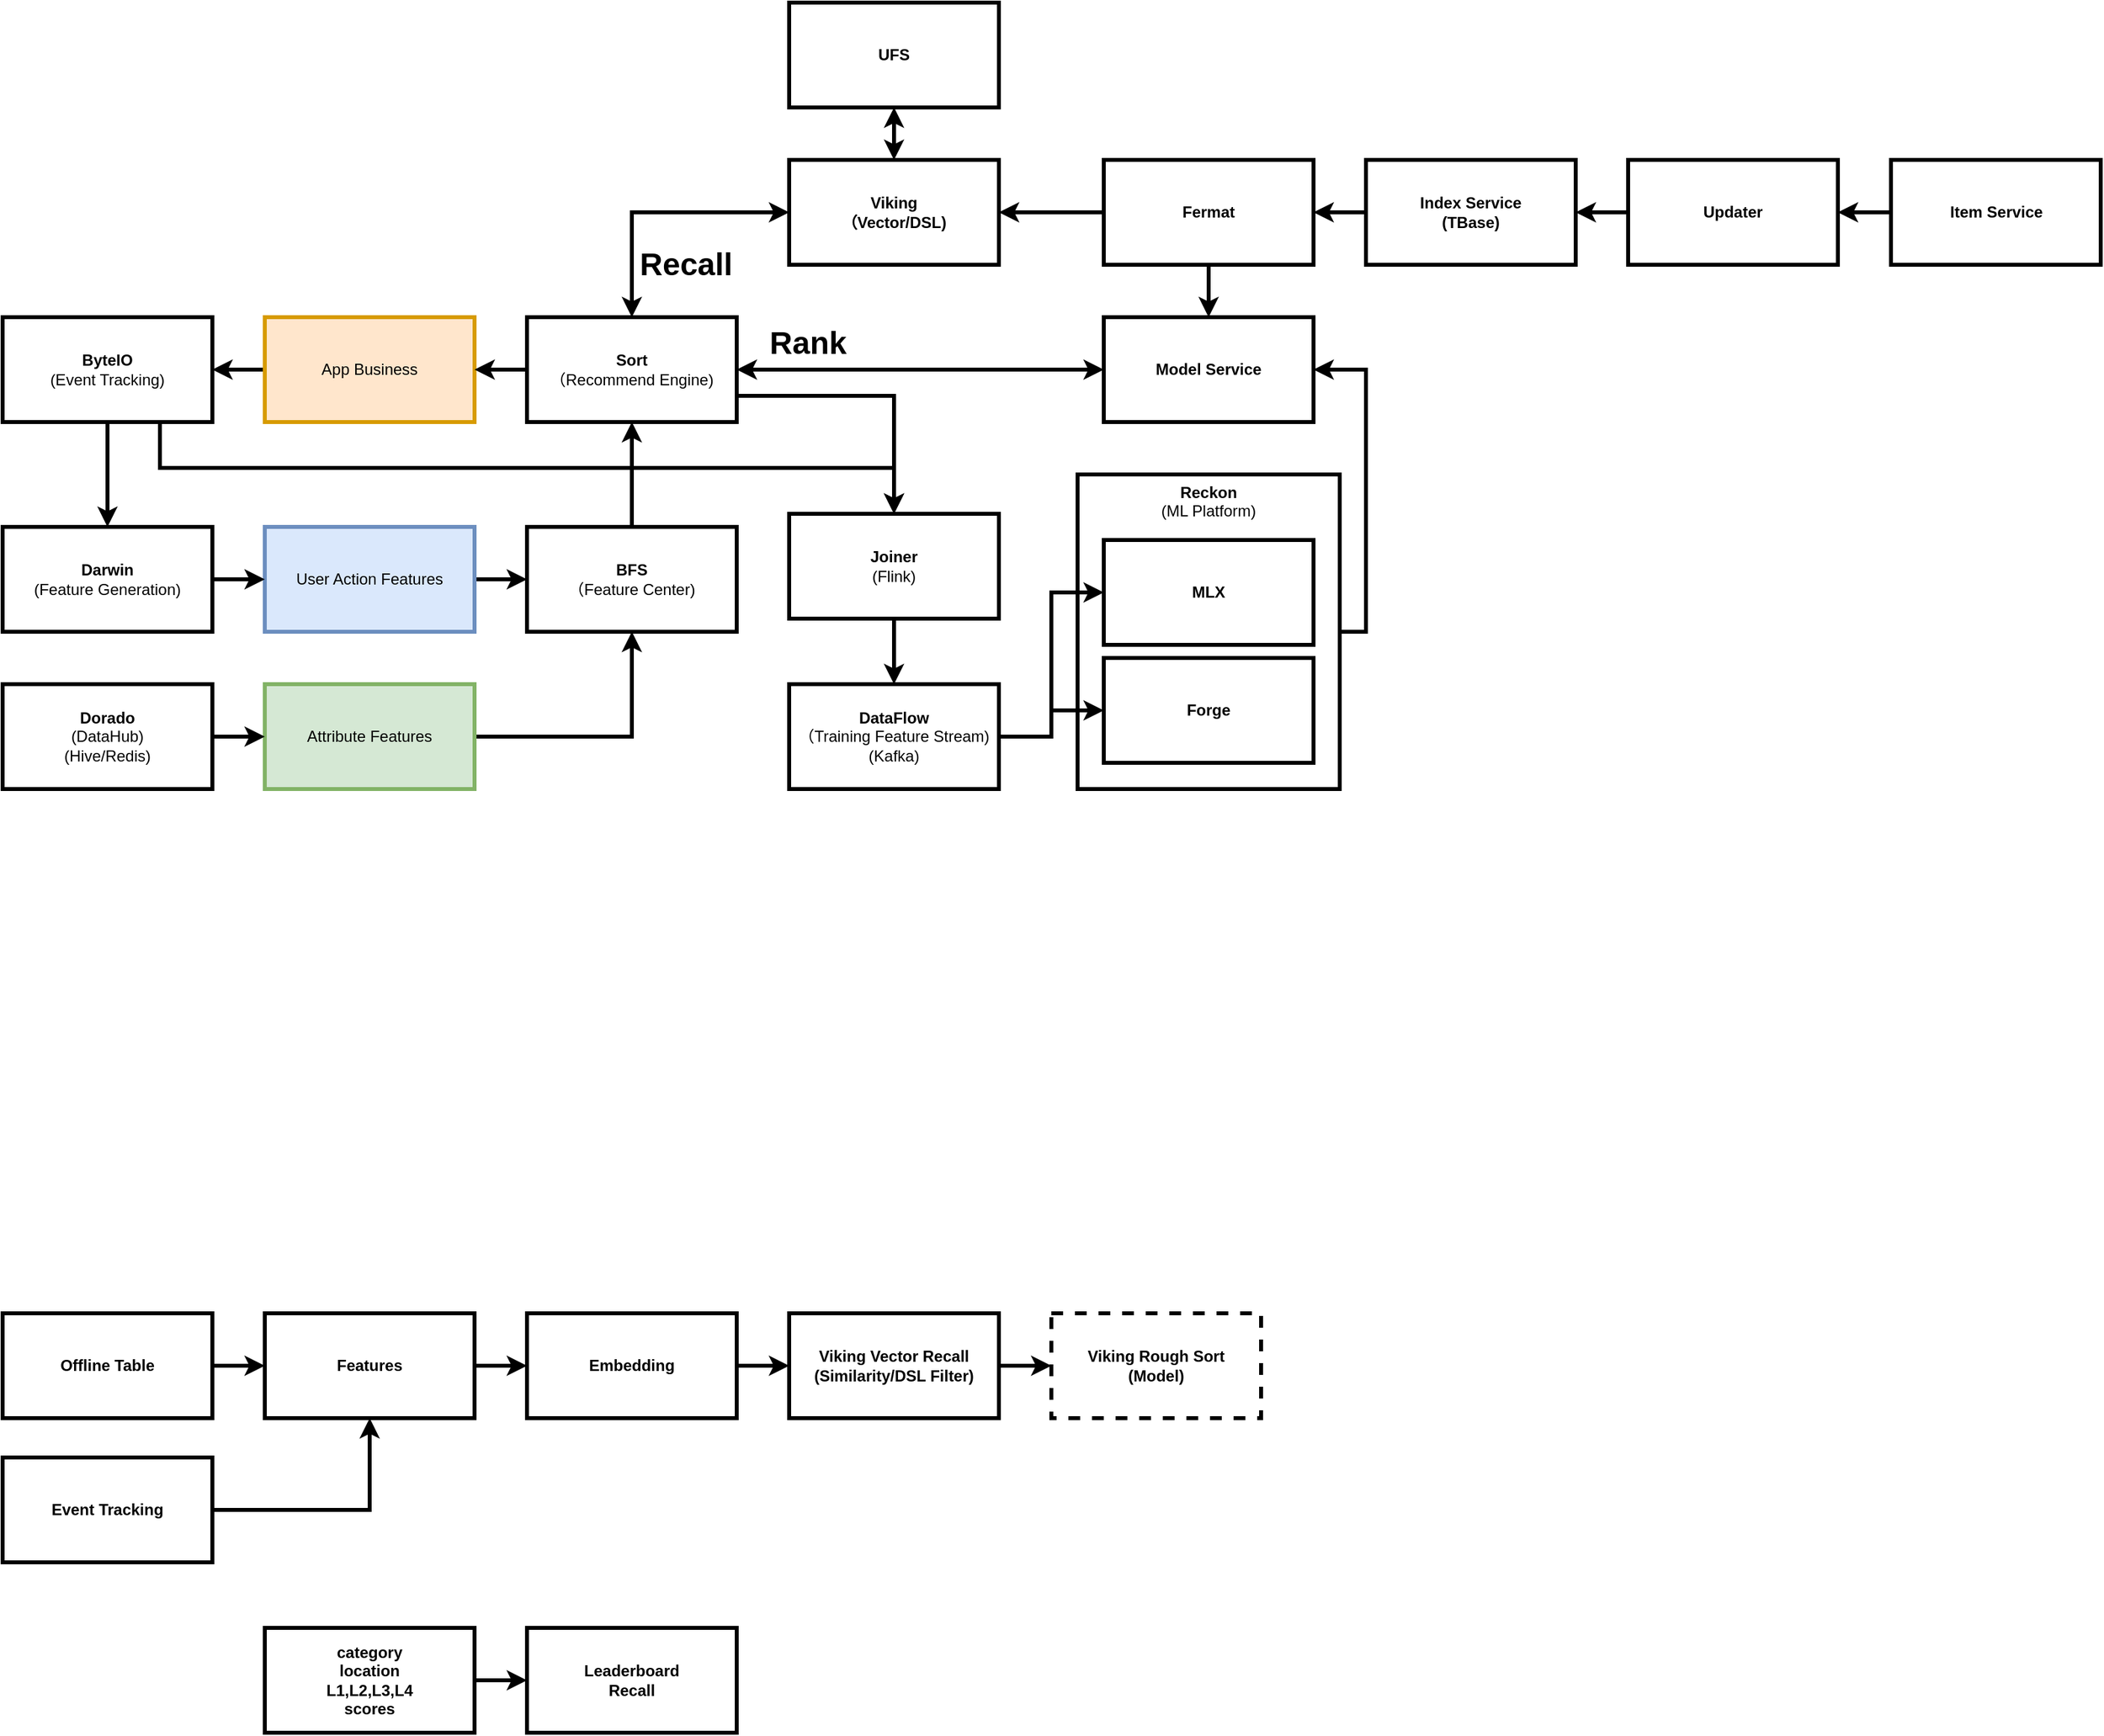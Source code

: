 <mxfile version="20.7.4" type="github">
  <diagram id="BtEQAv7aX4FZJnj8dR4N" name="Page-1">
    <mxGraphModel dx="1930" dy="1781" grid="1" gridSize="10" guides="1" tooltips="1" connect="1" arrows="1" fold="1" page="1" pageScale="1" pageWidth="827" pageHeight="1169" math="0" shadow="0">
      <root>
        <mxCell id="0" />
        <mxCell id="1" parent="0" />
        <mxCell id="Q7ln9e9xXu2RUql3f0e3-25" value="" style="group" parent="1" vertex="1" connectable="0">
          <mxGeometry x="620" y="-240" width="200" height="240" as="geometry" />
        </mxCell>
        <mxCell id="Q7ln9e9xXu2RUql3f0e3-20" value="&lt;b&gt;Reckon&lt;br&gt;&lt;/b&gt;(ML Platform)" style="rounded=0;whiteSpace=wrap;html=1;strokeWidth=3;verticalAlign=top;fontColor=default;fillColor=default;" parent="Q7ln9e9xXu2RUql3f0e3-25" vertex="1">
          <mxGeometry width="200" height="240" as="geometry" />
        </mxCell>
        <mxCell id="Q7ln9e9xXu2RUql3f0e3-22" value="&lt;b&gt;MLX&lt;/b&gt;" style="rounded=0;whiteSpace=wrap;html=1;strokeWidth=3;" parent="Q7ln9e9xXu2RUql3f0e3-25" vertex="1">
          <mxGeometry x="20" y="50" width="160" height="80" as="geometry" />
        </mxCell>
        <mxCell id="Q7ln9e9xXu2RUql3f0e3-23" value="&lt;b&gt;Forge&lt;/b&gt;" style="rounded=0;whiteSpace=wrap;html=1;strokeWidth=3;" parent="Q7ln9e9xXu2RUql3f0e3-25" vertex="1">
          <mxGeometry x="20" y="140" width="160" height="80" as="geometry" />
        </mxCell>
        <mxCell id="Q7ln9e9xXu2RUql3f0e3-15" style="edgeStyle=orthogonalEdgeStyle;rounded=0;orthogonalLoop=1;jettySize=auto;html=1;exitX=1;exitY=0.5;exitDx=0;exitDy=0;entryX=0;entryY=0.5;entryDx=0;entryDy=0;strokeWidth=3;" parent="1" source="Q7ln9e9xXu2RUql3f0e3-1" target="Q7ln9e9xXu2RUql3f0e3-9" edge="1">
          <mxGeometry relative="1" as="geometry" />
        </mxCell>
        <mxCell id="Q7ln9e9xXu2RUql3f0e3-1" value="User Action Features" style="rounded=0;whiteSpace=wrap;html=1;strokeWidth=3;fillColor=#dae8fc;strokeColor=#6c8ebf;" parent="1" vertex="1">
          <mxGeometry y="-200" width="160" height="80" as="geometry" />
        </mxCell>
        <mxCell id="VAz35YYLMqw6oio7wdMJ-69" style="edgeStyle=orthogonalEdgeStyle;rounded=0;orthogonalLoop=1;jettySize=auto;html=1;exitX=1;exitY=0.5;exitDx=0;exitDy=0;strokeWidth=3;fontSize=24;fontColor=default;startArrow=none;startFill=0;" edge="1" parent="1" source="Q7ln9e9xXu2RUql3f0e3-3" target="Q7ln9e9xXu2RUql3f0e3-9">
          <mxGeometry relative="1" as="geometry" />
        </mxCell>
        <mxCell id="Q7ln9e9xXu2RUql3f0e3-3" value="Attribute Features" style="rounded=0;whiteSpace=wrap;html=1;strokeWidth=3;fillColor=#d5e8d4;strokeColor=#82b366;" parent="1" vertex="1">
          <mxGeometry y="-80" width="160" height="80" as="geometry" />
        </mxCell>
        <mxCell id="Q7ln9e9xXu2RUql3f0e3-14" style="edgeStyle=orthogonalEdgeStyle;rounded=0;orthogonalLoop=1;jettySize=auto;html=1;exitX=1;exitY=0.5;exitDx=0;exitDy=0;entryX=0;entryY=0.5;entryDx=0;entryDy=0;strokeWidth=3;" parent="1" source="Q7ln9e9xXu2RUql3f0e3-5" target="Q7ln9e9xXu2RUql3f0e3-1" edge="1">
          <mxGeometry relative="1" as="geometry" />
        </mxCell>
        <mxCell id="Q7ln9e9xXu2RUql3f0e3-5" value="&lt;b&gt;Darwin&lt;br&gt;&lt;/b&gt;(Feature Generation)" style="rounded=0;whiteSpace=wrap;html=1;strokeWidth=3;" parent="1" vertex="1">
          <mxGeometry x="-200" y="-200" width="160" height="80" as="geometry" />
        </mxCell>
        <mxCell id="Q7ln9e9xXu2RUql3f0e3-8" style="edgeStyle=orthogonalEdgeStyle;rounded=0;orthogonalLoop=1;jettySize=auto;html=1;exitX=0.5;exitY=1;exitDx=0;exitDy=0;entryX=0.5;entryY=0;entryDx=0;entryDy=0;strokeWidth=3;" parent="1" source="Q7ln9e9xXu2RUql3f0e3-7" target="Q7ln9e9xXu2RUql3f0e3-5" edge="1">
          <mxGeometry relative="1" as="geometry" />
        </mxCell>
        <mxCell id="VAz35YYLMqw6oio7wdMJ-75" style="edgeStyle=orthogonalEdgeStyle;rounded=0;orthogonalLoop=1;jettySize=auto;html=1;exitX=0.75;exitY=1;exitDx=0;exitDy=0;entryX=0.5;entryY=0;entryDx=0;entryDy=0;strokeWidth=3;fontSize=24;fontColor=default;startArrow=none;startFill=0;" edge="1" parent="1" source="Q7ln9e9xXu2RUql3f0e3-7" target="VAz35YYLMqw6oio7wdMJ-74">
          <mxGeometry relative="1" as="geometry" />
        </mxCell>
        <mxCell id="Q7ln9e9xXu2RUql3f0e3-7" value="&lt;b&gt;ByteIO&lt;/b&gt;&lt;br&gt;(Event Tracking)" style="rounded=0;whiteSpace=wrap;html=1;strokeWidth=3;" parent="1" vertex="1">
          <mxGeometry x="-200" y="-360" width="160" height="80" as="geometry" />
        </mxCell>
        <mxCell id="VAz35YYLMqw6oio7wdMJ-18" style="edgeStyle=orthogonalEdgeStyle;rounded=0;orthogonalLoop=1;jettySize=auto;html=1;exitX=0.5;exitY=0;exitDx=0;exitDy=0;entryX=0.5;entryY=1;entryDx=0;entryDy=0;strokeWidth=3;fontColor=default;" edge="1" parent="1" source="Q7ln9e9xXu2RUql3f0e3-9" target="Q7ln9e9xXu2RUql3f0e3-34">
          <mxGeometry relative="1" as="geometry" />
        </mxCell>
        <mxCell id="Q7ln9e9xXu2RUql3f0e3-9" value="&lt;b&gt;BFS&lt;/b&gt;&lt;br&gt;（Feature Center)" style="rounded=0;whiteSpace=wrap;html=1;strokeWidth=3;" parent="1" vertex="1">
          <mxGeometry x="200" y="-200" width="160" height="80" as="geometry" />
        </mxCell>
        <mxCell id="Q7ln9e9xXu2RUql3f0e3-16" style="edgeStyle=orthogonalEdgeStyle;rounded=0;orthogonalLoop=1;jettySize=auto;html=1;exitX=1;exitY=0.5;exitDx=0;exitDy=0;strokeWidth=3;" parent="1" source="Q7ln9e9xXu2RUql3f0e3-12" target="Q7ln9e9xXu2RUql3f0e3-3" edge="1">
          <mxGeometry relative="1" as="geometry" />
        </mxCell>
        <mxCell id="Q7ln9e9xXu2RUql3f0e3-12" value="&lt;b&gt;Dorado&lt;/b&gt;&lt;br&gt;(DataHub)&lt;br&gt;(Hive/Redis)" style="rounded=0;whiteSpace=wrap;html=1;strokeWidth=3;align=center;" parent="1" vertex="1">
          <mxGeometry x="-200" y="-80" width="160" height="80" as="geometry" />
        </mxCell>
        <mxCell id="Q7ln9e9xXu2RUql3f0e3-27" value="&lt;b&gt;Model Service&lt;/b&gt;" style="rounded=0;whiteSpace=wrap;html=1;strokeWidth=3;" parent="1" vertex="1">
          <mxGeometry x="640" y="-360" width="160" height="80" as="geometry" />
        </mxCell>
        <mxCell id="Q7ln9e9xXu2RUql3f0e3-32" style="edgeStyle=orthogonalEdgeStyle;rounded=0;orthogonalLoop=1;jettySize=auto;html=1;exitX=0;exitY=0.5;exitDx=0;exitDy=0;strokeWidth=3;fontColor=default;" parent="1" source="Q7ln9e9xXu2RUql3f0e3-30" target="Q7ln9e9xXu2RUql3f0e3-7" edge="1">
          <mxGeometry relative="1" as="geometry" />
        </mxCell>
        <mxCell id="Q7ln9e9xXu2RUql3f0e3-30" value="App Business" style="rounded=0;whiteSpace=wrap;html=1;strokeWidth=3;fillColor=#ffe6cc;strokeColor=#d79b00;" parent="1" vertex="1">
          <mxGeometry y="-360" width="160" height="80" as="geometry" />
        </mxCell>
        <mxCell id="Q7ln9e9xXu2RUql3f0e3-31" style="edgeStyle=orthogonalEdgeStyle;rounded=0;orthogonalLoop=1;jettySize=auto;html=1;exitX=1;exitY=0.5;exitDx=0;exitDy=0;entryX=1;entryY=0.5;entryDx=0;entryDy=0;strokeWidth=3;fontColor=default;" parent="1" source="Q7ln9e9xXu2RUql3f0e3-20" target="Q7ln9e9xXu2RUql3f0e3-27" edge="1">
          <mxGeometry relative="1" as="geometry" />
        </mxCell>
        <mxCell id="Q7ln9e9xXu2RUql3f0e3-36" style="edgeStyle=orthogonalEdgeStyle;rounded=0;orthogonalLoop=1;jettySize=auto;html=1;exitX=0;exitY=0.5;exitDx=0;exitDy=0;strokeWidth=3;fontColor=default;" parent="1" source="Q7ln9e9xXu2RUql3f0e3-34" target="Q7ln9e9xXu2RUql3f0e3-30" edge="1">
          <mxGeometry relative="1" as="geometry" />
        </mxCell>
        <mxCell id="VAz35YYLMqw6oio7wdMJ-57" style="edgeStyle=orthogonalEdgeStyle;rounded=0;orthogonalLoop=1;jettySize=auto;html=1;exitX=1;exitY=0.5;exitDx=0;exitDy=0;strokeWidth=3;fontColor=default;startArrow=classic;startFill=1;" edge="1" parent="1" source="Q7ln9e9xXu2RUql3f0e3-34" target="Q7ln9e9xXu2RUql3f0e3-27">
          <mxGeometry relative="1" as="geometry" />
        </mxCell>
        <mxCell id="VAz35YYLMqw6oio7wdMJ-63" value="Rank" style="edgeLabel;html=1;align=center;verticalAlign=middle;resizable=0;points=[];fontColor=default;fontSize=24;fontStyle=1" vertex="1" connectable="0" parent="VAz35YYLMqw6oio7wdMJ-57">
          <mxGeometry x="-0.159" relative="1" as="geometry">
            <mxPoint x="-64" y="-20" as="offset" />
          </mxGeometry>
        </mxCell>
        <mxCell id="VAz35YYLMqw6oio7wdMJ-61" style="edgeStyle=orthogonalEdgeStyle;rounded=0;orthogonalLoop=1;jettySize=auto;html=1;exitX=0.5;exitY=0;exitDx=0;exitDy=0;entryX=0;entryY=0.5;entryDx=0;entryDy=0;strokeWidth=3;fontColor=default;startArrow=classic;startFill=1;" edge="1" parent="1" source="Q7ln9e9xXu2RUql3f0e3-34" target="VAz35YYLMqw6oio7wdMJ-35">
          <mxGeometry relative="1" as="geometry" />
        </mxCell>
        <mxCell id="VAz35YYLMqw6oio7wdMJ-62" value="Recall" style="edgeLabel;html=1;align=center;verticalAlign=middle;resizable=0;points=[];fontColor=default;fontStyle=1;fontSize=24;" vertex="1" connectable="0" parent="VAz35YYLMqw6oio7wdMJ-61">
          <mxGeometry x="-0.022" y="2" relative="1" as="geometry">
            <mxPoint x="23" y="42" as="offset" />
          </mxGeometry>
        </mxCell>
        <mxCell id="VAz35YYLMqw6oio7wdMJ-76" style="edgeStyle=orthogonalEdgeStyle;rounded=0;orthogonalLoop=1;jettySize=auto;html=1;exitX=1;exitY=0.75;exitDx=0;exitDy=0;entryX=0.5;entryY=0;entryDx=0;entryDy=0;strokeWidth=3;fontSize=24;fontColor=default;startArrow=none;startFill=0;" edge="1" parent="1" source="Q7ln9e9xXu2RUql3f0e3-34" target="VAz35YYLMqw6oio7wdMJ-74">
          <mxGeometry relative="1" as="geometry" />
        </mxCell>
        <mxCell id="Q7ln9e9xXu2RUql3f0e3-34" value="&lt;b&gt;Sort&lt;br&gt;&lt;/b&gt;（Recommend Engine)" style="rounded=0;whiteSpace=wrap;html=1;strokeWidth=3;" parent="1" vertex="1">
          <mxGeometry x="200" y="-360" width="160" height="80" as="geometry" />
        </mxCell>
        <mxCell id="VAz35YYLMqw6oio7wdMJ-19" style="edgeStyle=orthogonalEdgeStyle;rounded=0;orthogonalLoop=1;jettySize=auto;html=1;exitX=1;exitY=0.5;exitDx=0;exitDy=0;entryX=0;entryY=0.5;entryDx=0;entryDy=0;strokeWidth=3;fontColor=default;" edge="1" parent="1" source="VAz35YYLMqw6oio7wdMJ-11" target="Q7ln9e9xXu2RUql3f0e3-23">
          <mxGeometry relative="1" as="geometry" />
        </mxCell>
        <mxCell id="VAz35YYLMqw6oio7wdMJ-20" style="edgeStyle=orthogonalEdgeStyle;rounded=0;orthogonalLoop=1;jettySize=auto;html=1;exitX=1;exitY=0.5;exitDx=0;exitDy=0;entryX=0;entryY=0.5;entryDx=0;entryDy=0;strokeWidth=3;fontColor=default;" edge="1" parent="1" source="VAz35YYLMqw6oio7wdMJ-11" target="Q7ln9e9xXu2RUql3f0e3-22">
          <mxGeometry relative="1" as="geometry" />
        </mxCell>
        <mxCell id="VAz35YYLMqw6oio7wdMJ-11" value="&lt;b&gt;DataFlow&lt;br&gt;&lt;/b&gt;（Training Feature Stream)&lt;br&gt;(Kafka)" style="rounded=0;whiteSpace=wrap;html=1;strokeWidth=3;" vertex="1" parent="1">
          <mxGeometry x="400" y="-80" width="160" height="80" as="geometry" />
        </mxCell>
        <mxCell id="VAz35YYLMqw6oio7wdMJ-21" style="edgeStyle=orthogonalEdgeStyle;rounded=0;orthogonalLoop=1;jettySize=auto;html=1;exitX=1;exitY=0.5;exitDx=0;exitDy=0;entryX=0;entryY=0.5;entryDx=0;entryDy=0;strokeWidth=3;" edge="1" parent="1" source="VAz35YYLMqw6oio7wdMJ-22" target="VAz35YYLMqw6oio7wdMJ-26">
          <mxGeometry relative="1" as="geometry" />
        </mxCell>
        <mxCell id="VAz35YYLMqw6oio7wdMJ-22" value="&lt;b&gt;Features&lt;/b&gt;" style="rounded=0;whiteSpace=wrap;html=1;strokeWidth=3;" vertex="1" parent="1">
          <mxGeometry y="400" width="160" height="80" as="geometry" />
        </mxCell>
        <mxCell id="VAz35YYLMqw6oio7wdMJ-23" style="edgeStyle=orthogonalEdgeStyle;rounded=0;orthogonalLoop=1;jettySize=auto;html=1;exitX=1;exitY=0.5;exitDx=0;exitDy=0;entryX=0;entryY=0.5;entryDx=0;entryDy=0;strokeWidth=3;" edge="1" parent="1" source="VAz35YYLMqw6oio7wdMJ-24" target="VAz35YYLMqw6oio7wdMJ-31">
          <mxGeometry relative="1" as="geometry" />
        </mxCell>
        <mxCell id="VAz35YYLMqw6oio7wdMJ-24" value="&lt;b&gt;Viking Vector Recall&lt;br&gt;(Similarity/DSL Filter)&lt;br&gt;&lt;/b&gt;" style="rounded=0;whiteSpace=wrap;html=1;strokeWidth=3;" vertex="1" parent="1">
          <mxGeometry x="400" y="400" width="160" height="80" as="geometry" />
        </mxCell>
        <mxCell id="VAz35YYLMqw6oio7wdMJ-25" style="edgeStyle=orthogonalEdgeStyle;rounded=0;orthogonalLoop=1;jettySize=auto;html=1;exitX=1;exitY=0.5;exitDx=0;exitDy=0;entryX=0;entryY=0.5;entryDx=0;entryDy=0;strokeWidth=3;" edge="1" parent="1" source="VAz35YYLMqw6oio7wdMJ-26" target="VAz35YYLMqw6oio7wdMJ-24">
          <mxGeometry relative="1" as="geometry" />
        </mxCell>
        <mxCell id="VAz35YYLMqw6oio7wdMJ-26" value="&lt;b&gt;Embedding&lt;/b&gt;" style="rounded=0;whiteSpace=wrap;html=1;strokeWidth=3;" vertex="1" parent="1">
          <mxGeometry x="200" y="400" width="160" height="80" as="geometry" />
        </mxCell>
        <mxCell id="VAz35YYLMqw6oio7wdMJ-27" style="edgeStyle=orthogonalEdgeStyle;rounded=0;orthogonalLoop=1;jettySize=auto;html=1;exitX=1;exitY=0.5;exitDx=0;exitDy=0;strokeWidth=3;" edge="1" parent="1" source="VAz35YYLMqw6oio7wdMJ-28" target="VAz35YYLMqw6oio7wdMJ-22">
          <mxGeometry relative="1" as="geometry" />
        </mxCell>
        <mxCell id="VAz35YYLMqw6oio7wdMJ-28" value="&lt;b&gt;Offline Table&lt;/b&gt;" style="rounded=0;whiteSpace=wrap;html=1;strokeWidth=3;" vertex="1" parent="1">
          <mxGeometry x="-200" y="400" width="160" height="80" as="geometry" />
        </mxCell>
        <mxCell id="VAz35YYLMqw6oio7wdMJ-29" style="edgeStyle=orthogonalEdgeStyle;rounded=0;orthogonalLoop=1;jettySize=auto;html=1;exitX=1;exitY=0.5;exitDx=0;exitDy=0;strokeWidth=3;" edge="1" parent="1" source="VAz35YYLMqw6oio7wdMJ-30" target="VAz35YYLMqw6oio7wdMJ-22">
          <mxGeometry relative="1" as="geometry" />
        </mxCell>
        <mxCell id="VAz35YYLMqw6oio7wdMJ-30" value="&lt;b&gt;Event Tracking&lt;/b&gt;" style="rounded=0;whiteSpace=wrap;html=1;strokeWidth=3;" vertex="1" parent="1">
          <mxGeometry x="-200" y="510" width="160" height="80" as="geometry" />
        </mxCell>
        <mxCell id="VAz35YYLMqw6oio7wdMJ-31" value="&lt;b&gt;Viking Rough Sort&lt;br&gt;(Model)&lt;br&gt;&lt;/b&gt;" style="rounded=0;whiteSpace=wrap;html=1;strokeWidth=3;dashed=1;" vertex="1" parent="1">
          <mxGeometry x="600" y="400" width="160" height="80" as="geometry" />
        </mxCell>
        <mxCell id="VAz35YYLMqw6oio7wdMJ-32" value="&lt;b&gt;Leaderboard&lt;br&gt;Recall&lt;br&gt;&lt;/b&gt;" style="rounded=0;whiteSpace=wrap;html=1;strokeWidth=3;" vertex="1" parent="1">
          <mxGeometry x="200" y="640" width="160" height="80" as="geometry" />
        </mxCell>
        <mxCell id="VAz35YYLMqw6oio7wdMJ-34" style="edgeStyle=orthogonalEdgeStyle;rounded=0;orthogonalLoop=1;jettySize=auto;html=1;exitX=1;exitY=0.5;exitDx=0;exitDy=0;strokeWidth=3;fontColor=default;" edge="1" parent="1" source="VAz35YYLMqw6oio7wdMJ-33" target="VAz35YYLMqw6oio7wdMJ-32">
          <mxGeometry relative="1" as="geometry" />
        </mxCell>
        <mxCell id="VAz35YYLMqw6oio7wdMJ-33" value="&lt;b&gt;category&lt;br&gt;location&lt;br&gt;L1,L2,L3,L4&lt;br&gt;scores&lt;/b&gt;" style="rounded=0;whiteSpace=wrap;html=1;strokeWidth=3;" vertex="1" parent="1">
          <mxGeometry y="640" width="160" height="80" as="geometry" />
        </mxCell>
        <mxCell id="VAz35YYLMqw6oio7wdMJ-55" style="edgeStyle=orthogonalEdgeStyle;rounded=0;orthogonalLoop=1;jettySize=auto;html=1;exitX=0.5;exitY=0;exitDx=0;exitDy=0;strokeWidth=3;fontColor=default;startArrow=classic;startFill=1;" edge="1" parent="1" source="VAz35YYLMqw6oio7wdMJ-35" target="VAz35YYLMqw6oio7wdMJ-45">
          <mxGeometry relative="1" as="geometry" />
        </mxCell>
        <mxCell id="VAz35YYLMqw6oio7wdMJ-35" value="&lt;b&gt;Viking&lt;br&gt;（Vector/DSL)&lt;br&gt;&lt;/b&gt;" style="rounded=0;whiteSpace=wrap;html=1;strokeWidth=3;" vertex="1" parent="1">
          <mxGeometry x="400" y="-480" width="160" height="80" as="geometry" />
        </mxCell>
        <mxCell id="VAz35YYLMqw6oio7wdMJ-58" style="edgeStyle=orthogonalEdgeStyle;rounded=0;orthogonalLoop=1;jettySize=auto;html=1;exitX=0.5;exitY=1;exitDx=0;exitDy=0;entryX=0.5;entryY=0;entryDx=0;entryDy=0;strokeWidth=3;fontColor=default;startArrow=none;startFill=0;" edge="1" parent="1" source="VAz35YYLMqw6oio7wdMJ-36" target="Q7ln9e9xXu2RUql3f0e3-27">
          <mxGeometry relative="1" as="geometry" />
        </mxCell>
        <mxCell id="VAz35YYLMqw6oio7wdMJ-64" style="edgeStyle=orthogonalEdgeStyle;rounded=0;orthogonalLoop=1;jettySize=auto;html=1;exitX=0;exitY=0.5;exitDx=0;exitDy=0;strokeWidth=3;fontColor=default;startArrow=none;startFill=0;" edge="1" parent="1" source="VAz35YYLMqw6oio7wdMJ-36" target="VAz35YYLMqw6oio7wdMJ-35">
          <mxGeometry relative="1" as="geometry" />
        </mxCell>
        <mxCell id="VAz35YYLMqw6oio7wdMJ-36" value="&lt;b&gt;Fermat&lt;br&gt;&lt;/b&gt;" style="rounded=0;whiteSpace=wrap;html=1;strokeWidth=3;" vertex="1" parent="1">
          <mxGeometry x="640" y="-480" width="160" height="80" as="geometry" />
        </mxCell>
        <mxCell id="VAz35YYLMqw6oio7wdMJ-60" style="edgeStyle=orthogonalEdgeStyle;rounded=0;orthogonalLoop=1;jettySize=auto;html=1;exitX=0;exitY=0.5;exitDx=0;exitDy=0;entryX=1;entryY=0.5;entryDx=0;entryDy=0;strokeWidth=3;fontColor=default;startArrow=none;startFill=0;" edge="1" parent="1" source="VAz35YYLMqw6oio7wdMJ-42" target="VAz35YYLMqw6oio7wdMJ-36">
          <mxGeometry relative="1" as="geometry" />
        </mxCell>
        <mxCell id="VAz35YYLMqw6oio7wdMJ-42" value="&lt;b&gt;Index Service&lt;br&gt;(TBase)&lt;br&gt;&lt;/b&gt;" style="rounded=0;whiteSpace=wrap;html=1;strokeWidth=3;" vertex="1" parent="1">
          <mxGeometry x="840" y="-480" width="160" height="80" as="geometry" />
        </mxCell>
        <mxCell id="VAz35YYLMqw6oio7wdMJ-45" value="&lt;b&gt;UFS&lt;br&gt;&lt;/b&gt;" style="rounded=0;whiteSpace=wrap;html=1;strokeWidth=3;" vertex="1" parent="1">
          <mxGeometry x="400" y="-600" width="160" height="80" as="geometry" />
        </mxCell>
        <mxCell id="VAz35YYLMqw6oio7wdMJ-66" style="edgeStyle=orthogonalEdgeStyle;rounded=0;orthogonalLoop=1;jettySize=auto;html=1;exitX=0;exitY=0.5;exitDx=0;exitDy=0;strokeWidth=3;fontColor=default;startArrow=none;startFill=0;" edge="1" parent="1" source="VAz35YYLMqw6oio7wdMJ-65" target="VAz35YYLMqw6oio7wdMJ-42">
          <mxGeometry relative="1" as="geometry" />
        </mxCell>
        <mxCell id="VAz35YYLMqw6oio7wdMJ-65" value="&lt;b&gt;Updater&lt;br&gt;&lt;/b&gt;" style="rounded=0;whiteSpace=wrap;html=1;strokeWidth=3;" vertex="1" parent="1">
          <mxGeometry x="1040" y="-480" width="160" height="80" as="geometry" />
        </mxCell>
        <mxCell id="VAz35YYLMqw6oio7wdMJ-68" style="edgeStyle=orthogonalEdgeStyle;rounded=0;orthogonalLoop=1;jettySize=auto;html=1;exitX=0;exitY=0.5;exitDx=0;exitDy=0;entryX=1;entryY=0.5;entryDx=0;entryDy=0;strokeWidth=3;fontColor=default;startArrow=none;startFill=0;" edge="1" parent="1" source="VAz35YYLMqw6oio7wdMJ-67" target="VAz35YYLMqw6oio7wdMJ-65">
          <mxGeometry relative="1" as="geometry" />
        </mxCell>
        <mxCell id="VAz35YYLMqw6oio7wdMJ-67" value="&lt;b&gt;Item Service&lt;br&gt;&lt;/b&gt;" style="rounded=0;whiteSpace=wrap;html=1;strokeWidth=3;" vertex="1" parent="1">
          <mxGeometry x="1240.5" y="-480" width="160" height="80" as="geometry" />
        </mxCell>
        <mxCell id="VAz35YYLMqw6oio7wdMJ-77" style="edgeStyle=orthogonalEdgeStyle;rounded=0;orthogonalLoop=1;jettySize=auto;html=1;exitX=0.5;exitY=1;exitDx=0;exitDy=0;strokeWidth=3;fontSize=24;fontColor=default;startArrow=none;startFill=0;" edge="1" parent="1" source="VAz35YYLMqw6oio7wdMJ-74" target="VAz35YYLMqw6oio7wdMJ-11">
          <mxGeometry relative="1" as="geometry" />
        </mxCell>
        <mxCell id="VAz35YYLMqw6oio7wdMJ-74" value="&lt;b&gt;Joiner&lt;/b&gt;&lt;br&gt;(Flink)" style="rounded=0;whiteSpace=wrap;html=1;strokeWidth=3;" vertex="1" parent="1">
          <mxGeometry x="400" y="-210" width="160" height="80" as="geometry" />
        </mxCell>
      </root>
    </mxGraphModel>
  </diagram>
</mxfile>
